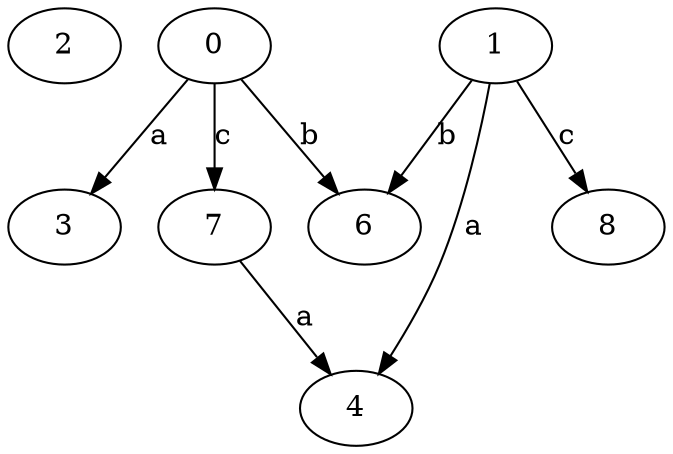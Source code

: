strict digraph  {
2;
3;
0;
4;
6;
1;
7;
8;
0 -> 3  [label=a];
0 -> 6  [label=b];
0 -> 7  [label=c];
1 -> 4  [label=a];
1 -> 6  [label=b];
1 -> 8  [label=c];
7 -> 4  [label=a];
}
